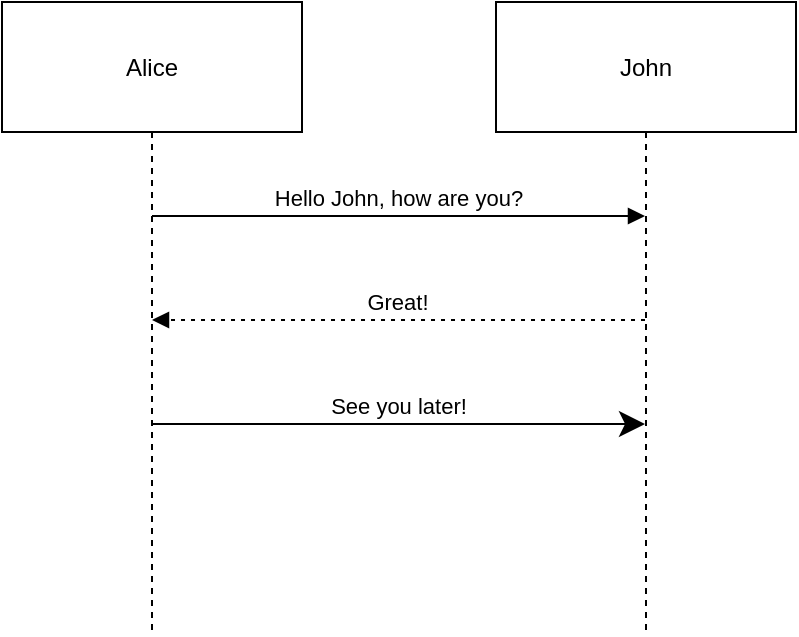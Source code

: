 <mxfile version="24.8.6">
  <diagram name="Page-1" id="KyIzqWyzNYBfyNx0bXT2">
    <mxGraphModel>
      <root>
        <mxCell id="0" />
        <mxCell id="1" parent="0" />
        <mxCell id="2" value="Alice" style="shape=umlLifeline;perimeter=lifelinePerimeter;whiteSpace=wrap;container=1;dropTarget=0;collapsible=0;recursiveResize=0;outlineConnect=0;portConstraint=eastwest;newEdgeStyle={&quot;edgeStyle&quot;:&quot;elbowEdgeStyle&quot;,&quot;elbow&quot;:&quot;vertical&quot;,&quot;curved&quot;:0,&quot;rounded&quot;:0};size=65;" vertex="1" parent="1">
          <mxGeometry width="150" height="316" as="geometry" />
        </mxCell>
        <mxCell id="3" value="John" style="shape=umlLifeline;perimeter=lifelinePerimeter;whiteSpace=wrap;container=1;dropTarget=0;collapsible=0;recursiveResize=0;outlineConnect=0;portConstraint=eastwest;newEdgeStyle={&quot;edgeStyle&quot;:&quot;elbowEdgeStyle&quot;,&quot;elbow&quot;:&quot;vertical&quot;,&quot;curved&quot;:0,&quot;rounded&quot;:0};size=65;" vertex="1" parent="1">
          <mxGeometry x="247" width="150" height="316" as="geometry" />
        </mxCell>
        <mxCell id="4" value="Hello John, how are you?" style="verticalAlign=bottom;edgeStyle=elbowEdgeStyle;elbow=vertical;curved=0;rounded=0;endArrow=block;" edge="1" parent="1" source="2" target="3">
          <mxGeometry relative="1" as="geometry">
            <Array as="points">
              <mxPoint x="207" y="107" />
            </Array>
          </mxGeometry>
        </mxCell>
        <mxCell id="5" value="Great!" style="verticalAlign=bottom;edgeStyle=elbowEdgeStyle;elbow=vertical;curved=0;rounded=0;dashed=1;dashPattern=2 3;endArrow=block;" edge="1" parent="1" source="3" target="2">
          <mxGeometry relative="1" as="geometry">
            <Array as="points">
              <mxPoint x="210" y="159" />
            </Array>
          </mxGeometry>
        </mxCell>
        <mxCell id="6" value="See you later!" style="verticalAlign=bottom;edgeStyle=elbowEdgeStyle;elbow=vertical;curved=0;rounded=0;endArrow=classic;endSize=10;" edge="1" parent="1" source="2" target="3">
          <mxGeometry relative="1" as="geometry">
            <Array as="points">
              <mxPoint x="207" y="211" />
            </Array>
          </mxGeometry>
        </mxCell>
      </root>
    </mxGraphModel>
  </diagram>
</mxfile>
